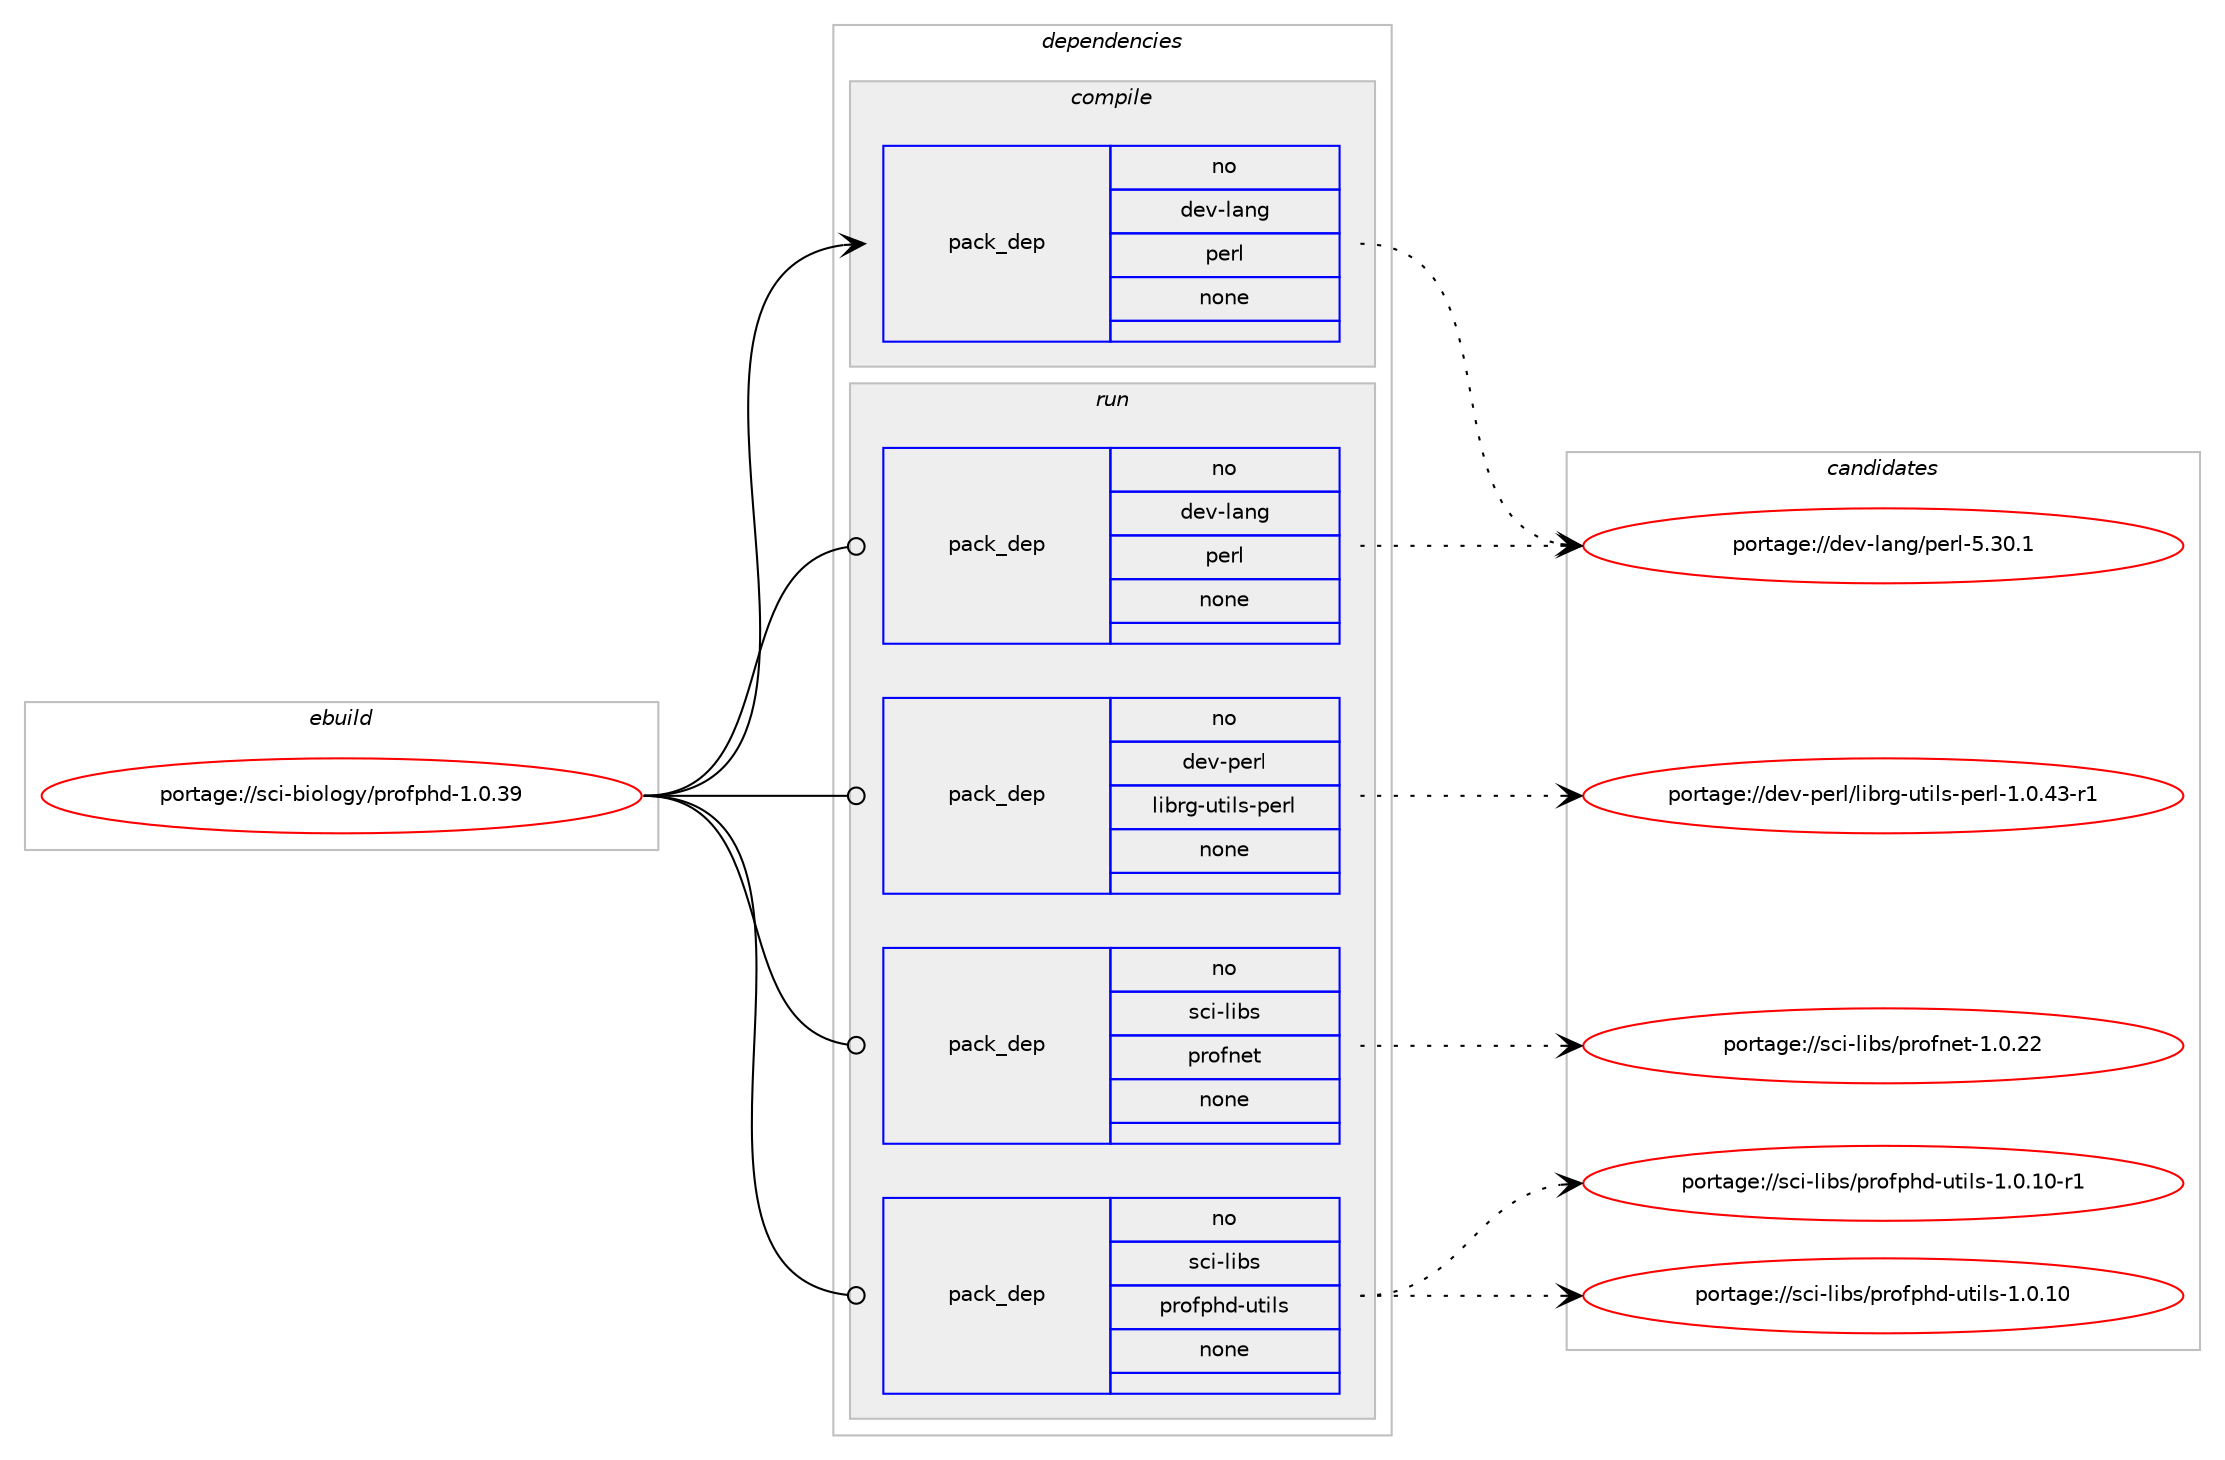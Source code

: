 digraph prolog {

# *************
# Graph options
# *************

newrank=true;
concentrate=true;
compound=true;
graph [rankdir=LR,fontname=Helvetica,fontsize=10,ranksep=1.5];#, ranksep=2.5, nodesep=0.2];
edge  [arrowhead=vee];
node  [fontname=Helvetica,fontsize=10];

# **********
# The ebuild
# **********

subgraph cluster_leftcol {
color=gray;
rank=same;
label=<<i>ebuild</i>>;
id [label="portage://sci-biology/profphd-1.0.39", color=red, width=4, href="../sci-biology/profphd-1.0.39.svg"];
}

# ****************
# The dependencies
# ****************

subgraph cluster_midcol {
color=gray;
label=<<i>dependencies</i>>;
subgraph cluster_compile {
fillcolor="#eeeeee";
style=filled;
label=<<i>compile</i>>;
subgraph pack78891 {
dependency101013 [label=<<TABLE BORDER="0" CELLBORDER="1" CELLSPACING="0" CELLPADDING="4" WIDTH="220"><TR><TD ROWSPAN="6" CELLPADDING="30">pack_dep</TD></TR><TR><TD WIDTH="110">no</TD></TR><TR><TD>dev-lang</TD></TR><TR><TD>perl</TD></TR><TR><TD>none</TD></TR><TR><TD></TD></TR></TABLE>>, shape=none, color=blue];
}
id:e -> dependency101013:w [weight=20,style="solid",arrowhead="vee"];
}
subgraph cluster_compileandrun {
fillcolor="#eeeeee";
style=filled;
label=<<i>compile and run</i>>;
}
subgraph cluster_run {
fillcolor="#eeeeee";
style=filled;
label=<<i>run</i>>;
subgraph pack78892 {
dependency101014 [label=<<TABLE BORDER="0" CELLBORDER="1" CELLSPACING="0" CELLPADDING="4" WIDTH="220"><TR><TD ROWSPAN="6" CELLPADDING="30">pack_dep</TD></TR><TR><TD WIDTH="110">no</TD></TR><TR><TD>dev-lang</TD></TR><TR><TD>perl</TD></TR><TR><TD>none</TD></TR><TR><TD></TD></TR></TABLE>>, shape=none, color=blue];
}
id:e -> dependency101014:w [weight=20,style="solid",arrowhead="odot"];
subgraph pack78893 {
dependency101015 [label=<<TABLE BORDER="0" CELLBORDER="1" CELLSPACING="0" CELLPADDING="4" WIDTH="220"><TR><TD ROWSPAN="6" CELLPADDING="30">pack_dep</TD></TR><TR><TD WIDTH="110">no</TD></TR><TR><TD>dev-perl</TD></TR><TR><TD>librg-utils-perl</TD></TR><TR><TD>none</TD></TR><TR><TD></TD></TR></TABLE>>, shape=none, color=blue];
}
id:e -> dependency101015:w [weight=20,style="solid",arrowhead="odot"];
subgraph pack78894 {
dependency101016 [label=<<TABLE BORDER="0" CELLBORDER="1" CELLSPACING="0" CELLPADDING="4" WIDTH="220"><TR><TD ROWSPAN="6" CELLPADDING="30">pack_dep</TD></TR><TR><TD WIDTH="110">no</TD></TR><TR><TD>sci-libs</TD></TR><TR><TD>profnet</TD></TR><TR><TD>none</TD></TR><TR><TD></TD></TR></TABLE>>, shape=none, color=blue];
}
id:e -> dependency101016:w [weight=20,style="solid",arrowhead="odot"];
subgraph pack78895 {
dependency101017 [label=<<TABLE BORDER="0" CELLBORDER="1" CELLSPACING="0" CELLPADDING="4" WIDTH="220"><TR><TD ROWSPAN="6" CELLPADDING="30">pack_dep</TD></TR><TR><TD WIDTH="110">no</TD></TR><TR><TD>sci-libs</TD></TR><TR><TD>profphd-utils</TD></TR><TR><TD>none</TD></TR><TR><TD></TD></TR></TABLE>>, shape=none, color=blue];
}
id:e -> dependency101017:w [weight=20,style="solid",arrowhead="odot"];
}
}

# **************
# The candidates
# **************

subgraph cluster_choices {
rank=same;
color=gray;
label=<<i>candidates</i>>;

subgraph choice78891 {
color=black;
nodesep=1;
choice10010111845108971101034711210111410845534651484649 [label="portage://dev-lang/perl-5.30.1", color=red, width=4,href="../dev-lang/perl-5.30.1.svg"];
dependency101013:e -> choice10010111845108971101034711210111410845534651484649:w [style=dotted,weight="100"];
}
subgraph choice78892 {
color=black;
nodesep=1;
choice10010111845108971101034711210111410845534651484649 [label="portage://dev-lang/perl-5.30.1", color=red, width=4,href="../dev-lang/perl-5.30.1.svg"];
dependency101014:e -> choice10010111845108971101034711210111410845534651484649:w [style=dotted,weight="100"];
}
subgraph choice78893 {
color=black;
nodesep=1;
choice1001011184511210111410847108105981141034511711610510811545112101114108454946484652514511449 [label="portage://dev-perl/librg-utils-perl-1.0.43-r1", color=red, width=4,href="../dev-perl/librg-utils-perl-1.0.43-r1.svg"];
dependency101015:e -> choice1001011184511210111410847108105981141034511711610510811545112101114108454946484652514511449:w [style=dotted,weight="100"];
}
subgraph choice78894 {
color=black;
nodesep=1;
choice1159910545108105981154711211411110211010111645494648465050 [label="portage://sci-libs/profnet-1.0.22", color=red, width=4,href="../sci-libs/profnet-1.0.22.svg"];
dependency101016:e -> choice1159910545108105981154711211411110211010111645494648465050:w [style=dotted,weight="100"];
}
subgraph choice78895 {
color=black;
nodesep=1;
choice1159910545108105981154711211411110211210410045117116105108115454946484649484511449 [label="portage://sci-libs/profphd-utils-1.0.10-r1", color=red, width=4,href="../sci-libs/profphd-utils-1.0.10-r1.svg"];
choice115991054510810598115471121141111021121041004511711610510811545494648464948 [label="portage://sci-libs/profphd-utils-1.0.10", color=red, width=4,href="../sci-libs/profphd-utils-1.0.10.svg"];
dependency101017:e -> choice1159910545108105981154711211411110211210410045117116105108115454946484649484511449:w [style=dotted,weight="100"];
dependency101017:e -> choice115991054510810598115471121141111021121041004511711610510811545494648464948:w [style=dotted,weight="100"];
}
}

}

